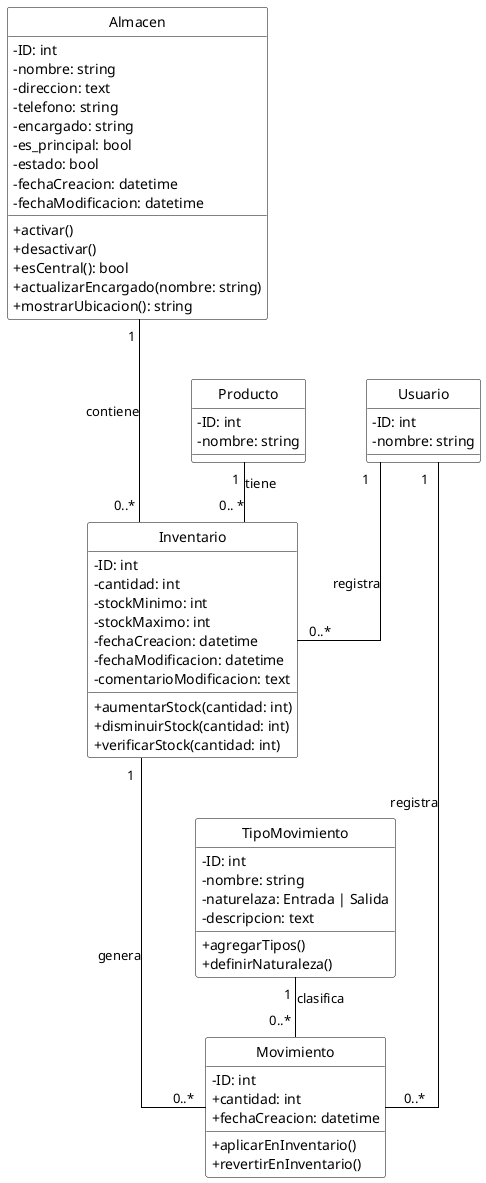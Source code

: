 @startuml

skinparam style strictuml

skinparam classAttributeIconSize 0
skinparam linetype ortho
skinparam class {
  BackgroundColor White
  ArrowColor Black
  BorderColor Black
}

class Almacen {
  -ID: int
  -nombre: string
  -direccion: text
  -telefono: string
  -encargado: string
  -es_principal: bool
  -estado: bool
  -fechaCreacion: datetime
  -fechaModificacion: datetime
  +activar()
  +desactivar()
  +esCentral(): bool
  +actualizarEncargado(nombre: string)
  +mostrarUbicacion(): string
}

class TipoMovimiento {
  -ID: int
  -nombre: string
  -naturelaza: Entrada | Salida
  -descripcion: text
  +agregarTipos()
  +definirNaturaleza()
}

class Inventario {
  -ID: int
  -cantidad: int
  -stockMinimo: int
  -stockMaximo: int
  -fechaCreacion: datetime
  -fechaModificacion: datetime
  -comentarioModificacion: text
  +aumentarStock(cantidad: int)
  +disminuirStock(cantidad: int)
  +verificarStock(cantidad: int)
}

class Movimiento {
  -ID: int
  +cantidad: int
  +fechaCreacion: datetime
  +aplicarEnInventario()
  +revertirEnInventario()
}

class Usuario {
  -ID: int
  -nombre: string
}

class Producto {
  -ID: int
  -nombre: string
}

Almacen " 1 " --- "0..*" Inventario : contiene
Producto " 1 " -- " 0.. * " Inventario : tiene
Usuario " 1 " -- " 0..* " Inventario : registra
Inventario " 1 " ---  " 0..* " Movimiento : genera
TipoMovimiento " 1 " -- " 0..* " Movimiento : clasifica
Usuario "  1   " -- "   0..*     " Movimiento : registra

@enduml
@startuml

skinparam style strictuml

skinparam classAttributeIconSize 0
skinparam linetype ortho
skinparam class {
  BackgroundColor White
  ArrowColor Black
  BorderColor Black
}

class Producto {
  -ID: int
  -nombre: string
}

class Usuario {
  -ID: int
  -nombre: string
}

class Almacen {
  -ID: int
  -nombre: string
}

class Proveedor {
  -ID: int
  -nombre: string
}

class Inventario {
  -ID: int
  -nombre: string

}

class Pedido {
  -ID: int
  -fechaPedido: dateTime
  -observaciones: text
  +generarCompra()
  +agregarDetalle(detalle: DetallePedido)
  +cancelar()
}

class DetallePedido {
  -ID: int
  -cantidadSolicitada: int
  +actualizarCantidad(nuevaCantidad: int)
}

class Compra {
  -ID: int
  -fechaCompra: dateTime
  -observaciones: text
  -descuento: decimal
  -totalCompra: decimal
  +calcularTotal()
  +aplicarDescuento(descuento: decimal)
  +confirmarCompra()
  +cancelarCompra()
}

class DetalleCompra {
  -ID: int
  -cantidad: int
  -precioUnitario: decimal
  -descuentoUnitario: decimal
  -subTotal: decimal
  +calcularSubtotal()
  +aplicarDescuentoUnitario(descuento: decimal)
}

' Relaciones entre clases
Pedido " 1 " -- " 0..* " DetallePedido : contiene
Pedido " 1 " --- " 1 " Compra : genera 
Compra " 1 " ---- "  0..*  " DetalleCompra : tiene 
DetallePedido " 1 " -- " 1 " Producto : contiene
DetalleCompra "1" -- " 1 " Inventario : pertenece
Compra " 1 " -- " 1 " Usuario : realiza
Compra " 1 " --- " 1 " Almacen : pertenece
Pedido " 1 " -- " 1 " Proveedor : realiza
Producto " 1 " -- " 1 " Inventario : tiene 

@enduml
@startuml

' Estilo clásico y líneas ortogonales
skinparam style strictuml
skinparam classAttributeIconSize 0
skinparam linetype ortho
skinparam class {
  BackgroundColor White
  ArrowColor Black
  BorderColor Black
}

class Rol {
  +nombre: string
  +permisos: string
  +agregarPermiso()
  +eliminarPermiso()
}

class Permission {
  +nombre: string
}

class Usuario {
  +email: string
  +password: string
  +nombres: string
  +apellidos: string
  +fechaNacimiento: date
  +username: string
  +esSuperUser: bool
  +esPersonal: bool
  +esActivo: bool
  +fechaRegistro: datetime
  +lugarTrabajo: Almacen
  +rol: Rol
  +cambiarPassword()
  +activarCuenta()
  +desactivarCuenta()
  +asignarRol()
  +verificarPermiso()
  +tieneRol(): bool
  +login(email: string, password: string): bool
}

note right of Usuario::password
  La contraseña se almacena hasheada usando
  PBKDF2 con SHA256, sal y múltiples iteraciones,
  no es un hash simple como SHA256.
end note

class Almacen {
  +nombre: string
  +listarUsuarios()
}

class Inventario {
  +cantidad: int
  +stock_minimo: int
  +fecha_creacion: datetime
  +fecha_modificacion: datetime
  +comentario_modificacion: text
  +aumentar_stock(cantidad: int)
  +disminuir_stock(cantidad: int)
  +verificar_stock(cantidad: int): bool
}

class TipoMovimiento {
  +nombre: string
  +descripcion: text
  +naturaleza: Entrada | Salida
}

class Movimiento {
  +cantidad: int
  +fecha_creacion: datetime
  +aplicar_a_inventario()
  +revertir_en_inventario()
}

class Pedido {
  +fecha_pedido: DateField
  +observaciones: TextField
}

class DetallePedido {
  +producto
  +cantidad_solicitada: int
}

class Compra {
  +fecha_compra: DateField
  +observaciones: TextField
  +descuento: Decimal
  +total_compra: Decimal
}

class DetalleCompra {
  +cantidad: int
  +precio_unitario: Decimal
  +descuento_unitario: Decimal
  +subtotal: Decimal
}

class Categoria {
  +nombre: string
  +descripcion: text
  +estado: bool
  +imagen: image
}

class Proveedor {
  +nombre: string
  +telefono: string
  +estado: bool
  +imagen: image
}

class Producto {
  +nombre: string
  +precio: decimal
  +codigoBarras: string
  +estado: bool
  +imagen: image
}

class Cliente {
  +nombre: string
  +telefono: string
  +correo: string
  +direccion: text
}

class Venta {
  +fechaVenta: datetime
  +metodoPago: string
  +descuento: Decimal
  +totalVenta: Decimal
  +quiereComprobante: bool
}

class DetalleVenta {
  +cantidad: int
  +precioUnitario: Decimal
  +descuentoUnitario: Decimal
  +subtotal: Decimal
}

class FacturaVenta {
  +numeroFactura: string
  +metodoPago: string
  +montoTotal: Decimal
  +fechaEmision: datetime
}

class ConfiguracionModelo {
  +nombre_config: string
  +modo_crecimiento: "linear" | "logistic"
  +capacidad_maxima: float
  +intervalo_confianza: float
  +usar_est_anual: bool
  +fourier_anual: int
  +usar_est_semanal: bool
  +fourier_semanal: int
  +usar_est_diaria: bool
  +fourier_diaria: int
  +estacionalidad_modo: string
  +usar_feriados: bool
  +eventos_especiales: JSON
  +estacionalidades_personalizadas: JSON
  +regresores_adicionales: JSON
}

class Prediccion {
  +fecha_prediccion: datetime
  +fecha_inicio_predicha: date
  +fecha_fin_predicha: date
  +cantidad_total_predicha: int
  +resultado_prediccion: decimal
}

class DetallePrediccion {
  +cantidad: int
  +fecha_predicha: date
}

Usuario "1" --> "*" Rol : tiene
Rol "*" -- "*" Permission : contiene
Usuario "1" --> "1" Almacen : trabaja
Almacen "1" -- "0..*" Inventario : contiene
Producto "1" -- "0..*" Inventario : tiene
Usuario "1" -- "0..*" Inventario : crea/modifica
Inventario "1" -- "0..*" Movimiento : genera
TipoMovimiento "1" -- "0..*" Movimiento : clasifica
Usuario "1" -- "0..*" Movimiento : registra
Pedido "1" -- "*" DetallePedido : contiene
Pedido "1" -- "1" Compra : genera
Compra "1" -- "*" DetalleCompra : tiene
DetallePedido "1" -- "1" Producto
DetalleCompra "1" -- "1" Inventario
Compra "1" -- "1" Usuario : realiza
Compra "1" -- "1" Almacen : pertenece
Pedido "1" -- "1" Proveedor : realiza
Categoria "1" --> "*" Producto : tiene
Proveedor "1" --> "*" Producto : tiene
Cliente "1" -- "*" Venta : tiene
Usuario "1" -- "*" Venta : registra
Almacen "1" -- "*" Venta : tiene
Venta "1" -- "*" DetalleVenta : tiene
Venta "1" -- "0..1" FacturaVenta : puede
DetalleVenta "1" -- "1" Inventario : tiene
Inventario "1" -- "1" Producto : pertenece
ConfiguracionModelo "1" -- "*" Prediccion : usada por
Prediccion "1" -- "*" DetallePrediccion : genera
Prediccion "1" -- "1" Inventario : predice
Prediccion "1" -- "1" Usuario : genera

@enduml
@startuml

skinparam style strictuml
skinparam classAttributeIconSize 0
skinparam linetype ortho
skinparam class {
  BackgroundColor White
  ArrowColor Black
  BorderColor Black
}

top to bottom direction

class Usuario {
  -ID: int
  -nombre: string
}

class Inventario {
  -ID: int
  -nombre: string
}

class Producto {
  -ID: int
  -nombre: string
}

class ConfiguracionModelo {
  -nombre: string
  -modoCrecimiento: string
  -capacidadMaxima: float
  -intervaloConfianza: float
  -usarEstAnual: bool
  -fourierAnual: int
  -usarEstSemanal: bool
  -fourierSemanal: int
  -usarEstDiaria: bool
  -fourierDiaria: int
  -estacionalidadModo: string
  -usarFeriados: bool
  -eventosEspeciales: JSON
  -estacionalidadesPersonalizadas: JSON
  -regresoresAdicionales: JSON
  + validarParametros(): bool
  + activarConfiguracion()
  + desactivarConfiguracion()
  + actualizarParametros(datos)
}

class Prediccion {
  -fechaPrediccion: dateTime
  -fechaInicio_predicha: date
  -fechaFin_predicha: date
  -cantidadTotal_predicha: int
  + generarPrediccion()
  + validarFechas() : bool
  + calcularCantidadTotal()
  + guardarResultado()
  + actualizarPrediccion(datos)
}

class DetallePrediccion {
  -fechaPredicha: date
  -cantidad: int
  + calcularSubtotal()
  + validarCantidad()
  + actualizarDetalle(datos)
}

' Ocultar líneas para mantener separación
Usuario -[hidden]-> Prediccion
ConfiguracionModelo -[hidden]-> Prediccion

' Relaciones principales
DetallePrediccion "1" --- "  1  " Prediccion : pertenece

Prediccion " 1 " --- " 1 " Usuario : realizada
Prediccion " 1 " -- " 1 " Inventario : para
Inventario " 1 " -- " 1 " Producto : contiene
Prediccion " 1 " --- " 1 " ConfiguracionModelo : usa

@enduml
@startuml

skinparam style strictuml
skinparam classAttributeIconSize 0
skinparam linetype ortho
skinparam class {
  BackgroundColor White
  ArrowColor Black
  BorderColor Black
}

top to bottom direction

' Espaciado mediante saltos de línea y agrupamiento

class Usuario {
  -ID: int
  -nombre: string
}

' Espacio entre clases
class Categoria {
  -ID: int
  -nombre: string
  -descripcion: text
  -estado: bool
  -imagen: image
  +activar()
  +desactivar()
}

class Proveedor {
  -ID: int
  -nombre: string
  -telefono: string
  -estado: bool
  -imagen: image
  +activar()
  +desactivar()
}

class Producto {
  -ID: int
  -nombre: string
  -precio: decimal
  -codigoBarras: string
  -estado: bool
  -imagen: image
  +activar()
  +desactivar()
}


' Relaciones con Usuario (creación/modificación)
Producto  " 0..* " ---- " 1 " Usuario : registra
Categoria " 0..* " ---- " 1 " Usuario : registra
Proveedor " 0..* " ---- " 1 " Usuario : registra

' Relaciones entre entidades
Producto  "  0..*  " --- " 1 " Proveedor : suministrado
Producto  " 0..* " --- " 1 " Categoria : pertenece

@enduml
@startuml
actor Usuario
participant "Vista Login" as Vista
participant "Sistema" as LoginViewSet
participant UsuarioModel as Usuario
participant Knox as Token

== Inicio de sesión ==

Usuario -> Vista: ingresarCorreoYContraseña()
Vista -> LoginViewSet: POST /login (email, password)
activate LoginViewSet

LoginViewSet -> UsuarioModel: autenticarUsuario(email, password)
UsuarioModel --> LoginViewSet: usuarioValido?

alt si credenciales válidas
    LoginViewSet -> Knox: crearToken(usuario)
    Knox --> LoginViewSet: tokenGenerado
    LoginViewSet -> Vista: devolverUsuarioYToken()
else credenciales inválidas
    LoginViewSet -> Vista: error("credenciales inválidas")
end

deactivate LoginViewSet
@enduml
@startuml
actor Usuario
participant "Sistema"
participant "Token de acceso"
participant "Correo Electrónico"

== Inicio de sesión ==

Usuario -> Sistema: ingresar correo y contraseña
activate Sistema

Sistema -> Sistema: verificar si las credenciales son válidas

alt Credenciales válidas
    Sistema -> "Token de acceso": generar token para el usuario
    "Token de acceso" --> Sistema: token generado
    Sistema -> Usuario: acceso concedido con token
else Credenciales inválidas
    Sistema -> Usuario: mostrar mensaje de error
end
deactivate Sistema

== Visualizar sistema ==

Usuario -> Sistema: acceder al sistema con token
Sistema -> Usuario: mostrar interfaz del sistema

alt Usuario desea cerrar sesión
    Usuario -> Sistema: solicitar cierre de sesión
    Sistema -> "Token de acceso": invalidar token
    "Token de acceso" --> Sistema: token invalidado
    Sistema -> Usuario: sesión cerrada correctamente
end

== Recuperación de contraseña ==

Usuario -> Sistema: solicitar recuperación de contraseña
activate Sistema

Sistema -> "Correo Electrónico": enviar enlace de restablecimiento
"Correo Electrónico" --> Usuario: recibir enlace para restablecer contraseña

Usuario -> Sistema: ingresar nueva contraseña mediante el enlace
Sistema -> Usuario: confirmar cambio exitoso
deactivate Sistema
@enduml
@startuml
actor Usuario

participant "Sistema" as S
participant Pedido as P
participant DetallePedido as DP
participant Compra as C
participant DetalleCompra as DC

== Pedido ==
Usuario -> S: crearPedido()
activate S
S -> P: crear()
P --> S: pedidoGuardado
loop productos
  Usuario -> S: seleccionarProducto()
  S -> DP: agregar(cant)
  DP --> S: detalleCreado
end
S -> Usuario: pedidoConfirmado
deactivate S

== Compra ==
Usuario -> S: crearCompra(pedidoId)
activate S

S -> P: verificarPedido(pedidoId)
P --> S: pedidoValido

S -> C: crear()
C --> S: compraRegistrada

loop detalles
  Usuario -> S: seleccionarProducto()
  S -> DC: agregar(cant, precio)
  DC --> S: detalleAgregado
  S -> S: registrarMovimiento + actualizarStock
end

S -> Usuario: compraConfirmada
deactivate S
@enduml
@startuml
actor Administrador

participant "Sistema" as Sistema
participant Producto
participant Almacen
participant Inventario

== Registro de Almacen ==

Administrador -> Sistema: crearAlmacen()
activate Sistema

Sistema -> Almacen: guardarAlmacen()
activate Almacen
Almacen --> Sistema: almacenCreada()
deactivate Almacen

Sistema -> Sistema: verificarDatos()

Sistema -> Administrador: confirmarAlmacenCreado()
deactivate Sistema

== Registro de Inventario ==

Administrador -> Sistema: crearInventario
activate Sistema

Sistema -> Producto: visualizarProductos
activate Producto
Producto --> Sistema: productosVisualizados
deactivate Producto

Sistema -> Inventario: asignarProducto
activate Inventario
Inventario --> Sistema: productoAsignado
deactivate Inventario

Sistema -> Almacen: visualizarAlmacenes
activate Almacen
Almacen --> Sistema: almacenesVisualizados
deactivate Almacen

Sistema -> Inventario: asignarAlmacen
activate Inventario
Inventario --> Sistema: almacenAsignado
deactivate Inventario

Sistema -> Inventario: definirStockInicial, stockMinimo y stockMaximo
activate Inventario
Inventario --> Sistema: configuracionInventarioRegistrada
deactivate Inventario

Sistema -> Sistema: verificarDatos
Sistema -> Administrador: confirmarInventarioCreado
deactivate Sistema

== Visualización de Inventarios ==

Administrador -> Sistema: listarInventarios
activate Sistema

Sistema -> Inventario: obtenerInventarios
activate Inventario
Inventario --> Sistema: inventariosObtenidos
deactivate Inventario

Sistema -> Administrador: mostrarListaInventarios
deactivate Sistema

== Detallar Inventario ==

Administrador -> Sistema: verDetalleInventario
activate Sistema

Sistema -> Inventario: obtenerDetalle
activate Inventario
Inventario --> Sistema: detalleInventario
deactivate Inventario

Sistema -> Administrador: mostrarDetalleInventario
deactivate Sistema
@enduml
@startuml
actor Usuario

participant "Sistema" as Sistema
participant Inventario
participant TipoMovimiento
participant Movimiento

== Registro de Movimiento ==

Usuario -> Sistema: registrarMovimiento
activate Sistema

Sistema -> Inventario: seleccionarInventario
activate Inventario
Inventario --> Sistema: inventarioSeleccionado
deactivate Inventario

Sistema -> TipoMovimiento: seleccionarTipoMovimiento
activate TipoMovimiento
TipoMovimiento --> Sistema: tipoSeleccionado
deactivate TipoMovimiento

Sistema -> Movimiento: registrarCantidad
activate Movimiento
Movimiento --> Sistema: cantidadRegistrada
deactivate Movimiento

Sistema -> Movimiento: guardarMovimiento
activate Movimiento
Movimiento --> Sistema: movimientoRegistrado
deactivate Movimiento

Sistema -> Inventario: actualizarCantidad (según naturaleza)
activate Inventario
Inventario --> Sistema: cantidadActualizada
deactivate Inventario

Sistema -> Usuario: confirmarMovimientoRegistrado
deactivate Sistema
@enduml
@startuml
actor Administrador

participant "Sistema" as Sistema
participant Categoria
participant Proveedor
participant Producto

== Creación de Categoria ==

Administrador -> Sistema: crearCategoria
activate Sistema

Sistema -> Categoria: guardarCategoria
activate Categoria
Categoria --> Sistema: categoriaCreada
deactivate Categoria

Sistema -> Sistema: verificarDatos

Sistema -> Administrador: confirmarCategoriaCreada
deactivate Sistema

== Creación de Proveedor ==

Administrador -> Sistema: crearProveedor
activate Sistema

Sistema -> Proveedor: guardarProveedor
activate Proveedor
Proveedor --> Sistema: proveedorCreada
deactivate Proveedor

Sistema -> Sistema: verificarDatos

Sistema -> Administrador: confirmarProveedorCreado
deactivate Sistema

== Creación de Producto ==

Administrador -> Sistema: crearProducto
activate Sistema

Sistema -> Categoria: visualizarCategorias
activate Categoria
Categoria --> Sistema: CategoriasVisualizadas
deactivate Categoria

Sistema -> Producto: asignarCategoria
activate Producto
Producto -> Sistema: categoriaAsignada
deactivate Producto

Sistema -> Proveedor: visualizarProveedores
activate Proveedor
Proveedor --> Sistema: ProveedoresVisualizados
deactivate Proveedor

Sistema -> Producto: asignarProveedor
activate Producto
Producto -> Sistema: proveedorAsignado
deactivate Producto

Sistema -> Producto: guardarProducto
activate Producto
Producto --> Sistema: productoCreado
deactivate Producto

Sistema -> Sistema: verificarDatos

Sistema -> Administrador: confirmarProductoCreado
deactivate Sistema
@enduml
@startuml
actor Administrador

participant "Sistema" as Sistema
participant Categoria
participant Proveedor
participant Producto

== Creación de Categoria ==

Administrador -> Sistema: crearCategoria
activate Sistema

Sistema -> Categoria: guardarCategoria
activate Categoria
Categoria --> Sistema: categoriaCreada
deactivate Categoria

Sistema -> Sistema: verificarDatos

Sistema -> Administrador: confirmarCategoriaCreada
deactivate Sistema

== Creación de Proveedor ==

Administrador -> Sistema: crearProveedor
activate Sistema

Sistema -> Proveedor: guardarProveedor
activate Proveedor
Proveedor --> Sistema: proveedorCreada
deactivate Proveedor

Sistema -> Sistema: verificarDatos

Sistema -> Administrador: confirmarProveedorCreado
deactivate Sistema

== Creación de Producto ==

Administrador -> Sistema: crearProducto
activate Sistema

Sistema -> Categoria: visualizarCategorias
activate Categoria
Categoria --> Sistema: CategoriasVisualizadas
deactivate Categoria

Sistema -> Producto: asignarCategoria
activate Producto
Producto -> Sistema: categoriaAsignada
deactivate Producto

Sistema -> Proveedor: visualizarProveedores
activate Proveedor
Proveedor --> Sistema: ProveedoresVisualizados
deactivate Proveedor

Sistema -> Producto: asignarProveedor
activate Producto
Producto -> Sistema: proveedorAsignado
deactivate Producto

Sistema -> Producto: guardarProducto
activate Producto
Producto --> Sistema: productoCreado
deactivate Producto

Sistema -> Sistema: verificarDatos

Sistema -> Administrador: confirmarProductoCreado
deactivate Sistema
@enduml
@startuml
actor Usuario
participant "Vista Recuperación" as Vista
participant "Sistema" as TokenHandler
participant EmailService as Correo

== Solicitud de recuperación ==

Usuario -> Vista: ingresarCorreo()
Vista -> TokenHandler: POST /reset-password/ (email)
activate TokenHandler

TokenHandler -> Correo: generarYEnviarCorreoConToken()
Correo --> TokenHandler: emailEnviado()

TokenHandler -> Vista: mostrarMensaje("Revisa tu correo")
deactivate TokenHandler
@enduml
@startuml
actor Administrador

participant "Sistema" as Sistema
participant Almacen
participant Rol
participant Permiso
participant Usuario


== Creación de Almacen ==

Administrador -> Sistema: crearAlmacen()
activate Sistema

Sistema -> Almacen: guardarAlmacen()
activate Almacen
Almacen --> Sistema: almacenCreada()
deactivate Almacen

Sistema -> Sistema: verificarDatos()

Sistema -> Administrador: confirmarAlmacenCreado()
deactivate Sistema

== Creación de Rol ==

Administrador -> Sistema: crearRol()
activate Sistema

loop asignar permisos al rol
    Sistema -> Permiso: visualizarPermisos()
    activate Permiso
    Permiso --> Sistema: permisoVisualizados()
    deactivate Permiso
    Sistema -> Rol: asignarPermiso()
    activate Rol
    Rol -> Sistema: permisoAsignado()
    deactivate Rol
end

Sistema -> Rol: guardarRol()
activate Rol
Rol --> Sistema: rolCreado()
deactivate Rol

Sistema -> Sistema: verificarDatos()

Sistema -> Administrador: confirmarRolCreado()
deactivate Sistema

== Creación de Usuario ==

Administrador -> Sistema: crearUsuario()
activate Sistema

loop asignar roles al usuario
    Sistema -> Rol: visualizarRoles()
    activate Rol
    Rol --> Sistema: rolesVisualizados()
    deactivate Rol

    Sistema -> Usuario: asignarRol()
    activate Usuario
    Usuario -> Sistema: rolAsignado()
    deactivate Usuario
end

Sistema -> Almacen: visualizarAlmacenes()
activate Almacen
Almacen --> Sistema: almacenesVisualizados()
deactivate Almacen

Sistema -> Usuario: asignarAlmacen()
activate Usuario
Usuario -> Sistema: almacenAsignado()
deactivate Usuario

Sistema -> Usuario: guardarUsuario()
activate Usuario
Usuario --> Sistema: usuarioCreado()
deactivate Usuario

Sistema -> Sistema: verificarDatos()

Sistema -> Administrador: confirmarUsuarioCreado()
deactivate Sistema
@enduml
@startuml
actor Usuario

participant "Sistema" as Sistema
participant Cliente
participant Venta
participant DetalleVenta
participant Inventario
participant Movimiento
participant ComprobanteVenta


== Creación de Venta ==
Usuario -> Sistema: crearVenta()
activate Sistema
Sistema -> Venta: guardarVenta()
activate Venta
Venta --> Sistema: ventaCreada()
deactivate Venta

== Registro de productos vendidos ==
loop por cada producto vendido
    Usuario -> Sistema: seleccionarProducto()

    Sistema -> Inventario: validarStock()
    Inventario --> Sistema: stockDisponible?

    Sistema -> DetalleVenta: crearDetalleVenta()
    activate DetalleVenta
    DetalleVenta --> Sistema: detalleVentaCreado()
    deactivate DetalleVenta

    Sistema -> Movimiento: registrarMovimiento()
    activate Movimiento
    Movimiento --> Sistema: movimientoRegistrado()
    deactivate Movimiento

    Sistema -> Inventario: actualizarStock()
    activate Inventario
    Inventario --> Sistema: stockActualizado()
    deactivate Inventario
end

== Generación de comprobante ==
Sistema -> Venta: actualizarTotalVenta()

opt si el cliente quiere Comprobante
    opt si el cliente no esta registrado
        Sistema -> Cliente: crearCliente()
        activate Cliente
        Cliente -> Sistema: clienteCreado()
        deactivate Cliente
    end
    Sistema -> ComprobanteVenta: generarcomprobante()
    activate ComprobanteVenta
    ComprobanteVenta --> Sistema: ComprobanteGenerado()
    deactivate ComprobanteVenta
end

Sistema -> Sistema: verificarDatosVenta()

Sistema -> Usuario: confirmarVentaCreada()

deactivate Sistema
@enduml
@startuml

' ⚙️ Fuerza el estilo clásico (sin íconos redondos de tipo clase)
skinparam style strictuml

skinparam classAttributeIconSize 0
skinparam linetype ortho
skinparam class {
  BackgroundColor White
  ArrowColor Black
  BorderColor Black
}

' ==== Clases ====

class Rol {
  -ID: int
  -nombre: string
  -permisos: Permiso
  +agregarPermiso()
  +eliminarPermiso()
}

class Permiso {
  -ID: int
  -nombre: string
  +listarPermisos()
}

class Almacen {
  -ID: int
  -nombre: string
}

class Usuario {
  -ID: int
  -email: string
  -password: string
  -nombres: string
  -apellidos: string
  -fechaNacimiento: date
  -username: string
  -esSuperUser: bool
  -esPersonal: bool
  -esActivo: bool
  -fechaRegistro: datetime
  +cambiarPassword()
  +activarCuenta()
  +desactivarCuenta()
  +asignarRol()
  +verificarPermiso()
  +tieneRol()
  +login(email:string, password:string)
}


' ==== Relaciones ====
Usuario "1  " --- "  0..*  " Rol : tiene
Usuario "1  " --- " 1  " Almacen : trabaja
Rol " 0..* " -- " 0..* " Permiso : contiene

@enduml
@startuml
actor Usuario

participant "Sistema" as Sistema
participant Cliente
participant Venta
participant DetalleVenta
participant Inventario
participant Movimiento
participant ComprobanteVenta


== Creación de Venta ==
Usuario -> Sistema: crearVenta()
activate Sistema
Sistema -> Venta: guardarVenta()
activate Venta
Venta --> Sistema: ventaCreada()
deactivate Venta

== Registro de productos vendidos ==
loop por cada producto vendido
    Usuario -> Sistema: seleccionarProducto()

    Sistema -> Inventario: validarStock()
    Inventario --> Sistema: stockDisponible?

    Sistema -> DetalleVenta: crearDetalleVenta()
    activate DetalleVenta
    DetalleVenta --> Sistema: detalleVentaCreado()
    deactivate DetalleVenta

    Sistema -> Movimiento: registrarMovimiento()
    activate Movimiento
    Movimiento --> Sistema: movimientoRegistrado()
    deactivate Movimiento

    Sistema -> Inventario: actualizarStock()
    activate Inventario
    Inventario --> Sistema: stockActualizado()
    deactivate Inventario
end

== Generación de comprobante ==
Sistema -> Venta: actualizarTotalVenta()

opt si el cliente quiere Comprobante
    opt si el cliente no esta registrado
        Sistema -> Cliente: crearCliente()
        activate Cliente
        Cliente -> Sistema: clienteCreado()
        deactivate Cliente
    end
    Sistema -> ComprobanteVenta: generarcomprobante()
    activate ComprobanteVenta
    ComprobanteVenta --> Sistema: ComprobanteGenerado()
    deactivate ComprobanteVenta
end

Sistema -> Sistema: verificarDatosVenta()

Sistema -> Usuario: confirmarVentaCreada()

deactivate Sistema
@enduml
@startuml

' ⚙️ Fuerza el estilo clásico (sin íconos redondos de tipo clase)
skinparam style strictuml

skinparam classAttributeIconSize 0
skinparam linetype ortho
skinparam class {
  BackgroundColor White
  ArrowColor Black
  BorderColor Black
}

' ==== Clases ====

class Rol {
  -ID: int
  -nombre: string
  -permisos: Permiso
  +agregarPermiso()
  +eliminarPermiso()
}

class Permiso {
  -ID: int
  -nombre: string
  +listarPermisos()
}

class Almacen {
  -ID: int
  -nombre: string
}

class Usuario {
  -ID: int
  -email: string
  -password: string
  -nombres: string
  -apellidos: string
  -fechaNacimiento: date
  -username: string
  -esSuperUser: bool
  -esPersonal: bool
  -esActivo: bool
  -fechaRegistro: datetime
  +cambiarPassword()
  +activarCuenta()
  +desactivarCuenta()
  +asignarRol()
  +verificarPermiso()
  +tieneRol()
  +login(email:string, password:string)
}


' ==== Relaciones ====
Usuario "1  " --- "  0..*  " Rol : tiene
Usuario "1  " --- " 1  " Almacen : trabaja
Rol " 0..* " -- " 0..* " Permiso : contiene

@enduml
@startuml

' ⚙️ Fuerza el estilo clásico (sin íconos redondos de tipo clase)
skinparam style strictuml

' Líneas rectas (ortogonales)
skinparam linetype ortho

skinparam class {
  BackgroundColor White
  ArrowColor Black
  BorderColor Black
}

' ==== Paquete de Seguridad (Usuarios y Roles) ====
package Seguridad {
  class Rol {
    +nombre: string
    +permisos: string
    +agregarPermiso()
    +eliminarPermiso()
  }

  class Permission {
    +nombre: string
  }

  class Usuario {
    +email: string
    +password: string
    +nombres: string
    +apellidos: string
    +fechaNacimiento: date
    +username: string
    +esSuperUser: bool
    +esPersonal: bool
    +esActivo: bool
    +fechaRegistro: datetime
    +lugarTrabajo: Movimientos.Almacen
    +rol: Rol
    +cambiarPassword(): void
    +activarCuenta(): void
    +desactivarCuenta(): void
    +asignarRol(): void
    +verificarPermiso(permiso: string): bool
    +tieneRol(nombreRol: string): bool
    +esAdministrador(): bool
    +login(email: string, password: string): bool
  }

  Rol "*" -- "*" Permission : contiene
  Usuario "1" --> "*" Rol : tiene
}

' ==== Paquete de Movimientos (Inventario, Almacén, etc.) ====
package Movimientos {
  class Almacen {
    +nombre: string
    +descripcion(): string
    +listarUsuarios(): List<Seguridad.Usuario>
  }
  
  ' Aquí podrías agregar Inventario, Movimiento, TipoMovimiento, etc.
}

Seguridad.Usuario "1" --> "1" Movimientos.Almacen : trabaja

' ==== Nota de seguridad de password ====
note right of Seguridad.Usuario::password
  La contraseña se almacena hasheada usando
  PBKDF2 con SHA256, sal y múltiples iteraciones,
  no es un hash simple como SHA256.
end note

@enduml
@startuml

skinparam style strictuml
skinparam classAttributeIconSize 0
skinparam linetype ortho
skinparam class {
  BackgroundColor White
  ArrowColor Black
  BorderColor Black
}

top to bottom direction

class Usuario {
  -ID: int
  -nombre: string
}

class Cliente {
  -ID: int
  -nombre: string
  -telefono: string
  -correo: string
  -direccion: text
  +registrar()
  +actualizarDatos()
  +eliminar()
}

class Almacen {
  -ID: int
  -nombre: string
}

class Inventario {
  -ID: int
  -nombre: string
}

class Producto {
  -ID: int
  -nombre: string
}

class Venta {
  -ID: int
  -fechaVenta: dateTime
  -metodoPago: string
  -descuento: decimal
  -totalVenta: decimal
  -quiereComprobante: bool
  +calcularTotal()
  +aplicarDescuento(descuento: decimal)
  +generarFactura()
}

class DetalleVenta {
  -ID: int
  -cantidad: int
  -precioUnitario: decimal
  -descuentoUnitario: decimal
  -subTotal: decimal
  +calcularSubtotal()
  +actualizarCantidad(cantidad: int)
}

class FacturaVenta {
  -ID: int
  -numeroFactura: string
  -fechaEmision: dateTime
  -metodoPago: string
  -montoTotal: decimal
  +emitirFactura()
  +cancelarFactura()
}

' Ocultar líneas para forzar separación vertical
Usuario -[hidden]-> Cliente
Usuario -[hidden]-> Venta
Usuario -[hidden]-> DetalleVenta

' Relaciones principales
Venta " 1 " --> " 0..* " DetalleVenta : incluye
DetalleVenta " 1 " -- " 1 " Inventario : usa
Inventario " 1 " -- " 1 " Producto : contiene

Venta " 0..1 " --- " 1 " Usuario : registra
Venta " 1 " -- " 1 " Almacen : registrado
Venta " 0..1 " --- " 1 " Cliente : tiene

Venta " 1  " -- "1" FacturaVenta : genera

@enduml
